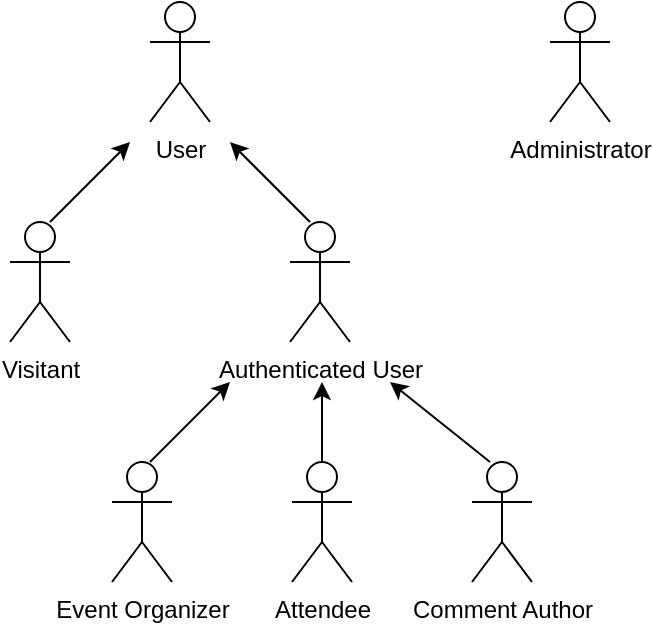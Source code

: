 <mxfile version="21.7.5" type="github">
  <diagram name="Page-1" id="T-q-QK6WSlPgKNuvUnEv">
    <mxGraphModel dx="530" dy="357" grid="1" gridSize="10" guides="1" tooltips="1" connect="1" arrows="1" fold="1" page="1" pageScale="1" pageWidth="850" pageHeight="1100" math="0" shadow="0">
      <root>
        <mxCell id="0" />
        <mxCell id="1" parent="0" />
        <mxCell id="DTFmvOom9XdBedxrRoef-2" value="Comment Author" style="shape=umlActor;verticalLabelPosition=bottom;verticalAlign=top;html=1;outlineConnect=0;" vertex="1" parent="1">
          <mxGeometry x="411" y="310" width="30" height="60" as="geometry" />
        </mxCell>
        <mxCell id="DTFmvOom9XdBedxrRoef-3" value="Authenticated User" style="shape=umlActor;verticalLabelPosition=bottom;verticalAlign=top;html=1;outlineConnect=0;" vertex="1" parent="1">
          <mxGeometry x="320" y="190" width="30" height="60" as="geometry" />
        </mxCell>
        <mxCell id="DTFmvOom9XdBedxrRoef-4" value="Attendee" style="shape=umlActor;verticalLabelPosition=bottom;verticalAlign=top;html=1;outlineConnect=0;" vertex="1" parent="1">
          <mxGeometry x="321" y="310" width="30" height="60" as="geometry" />
        </mxCell>
        <mxCell id="DTFmvOom9XdBedxrRoef-7" value="Event Organizer" style="shape=umlActor;verticalLabelPosition=bottom;verticalAlign=top;html=1;outlineConnect=0;" vertex="1" parent="1">
          <mxGeometry x="231" y="310" width="30" height="60" as="geometry" />
        </mxCell>
        <mxCell id="DTFmvOom9XdBedxrRoef-11" value="Visitant" style="shape=umlActor;verticalLabelPosition=bottom;verticalAlign=top;html=1;outlineConnect=0;" vertex="1" parent="1">
          <mxGeometry x="180" y="190" width="30" height="60" as="geometry" />
        </mxCell>
        <mxCell id="DTFmvOom9XdBedxrRoef-12" value="User" style="shape=umlActor;verticalLabelPosition=bottom;verticalAlign=top;html=1;outlineConnect=0;" vertex="1" parent="1">
          <mxGeometry x="250" y="80" width="30" height="60" as="geometry" />
        </mxCell>
        <mxCell id="DTFmvOom9XdBedxrRoef-13" value="Administrator" style="shape=umlActor;verticalLabelPosition=bottom;verticalAlign=top;html=1;outlineConnect=0;" vertex="1" parent="1">
          <mxGeometry x="450" y="80" width="30" height="60" as="geometry" />
        </mxCell>
        <mxCell id="DTFmvOom9XdBedxrRoef-16" value="" style="endArrow=classic;html=1;rounded=0;" edge="1" parent="1">
          <mxGeometry width="50" height="50" relative="1" as="geometry">
            <mxPoint x="420" y="310" as="sourcePoint" />
            <mxPoint x="370" y="270" as="targetPoint" />
          </mxGeometry>
        </mxCell>
        <mxCell id="DTFmvOom9XdBedxrRoef-17" value="" style="endArrow=classic;html=1;rounded=0;exitX=0.5;exitY=0;exitDx=0;exitDy=0;exitPerimeter=0;" edge="1" parent="1" source="DTFmvOom9XdBedxrRoef-4">
          <mxGeometry width="50" height="50" relative="1" as="geometry">
            <mxPoint x="330" y="310" as="sourcePoint" />
            <mxPoint x="336" y="270" as="targetPoint" />
          </mxGeometry>
        </mxCell>
        <mxCell id="DTFmvOom9XdBedxrRoef-18" value="" style="endArrow=classic;html=1;rounded=0;" edge="1" parent="1">
          <mxGeometry width="50" height="50" relative="1" as="geometry">
            <mxPoint x="250" y="310" as="sourcePoint" />
            <mxPoint x="290" y="270" as="targetPoint" />
          </mxGeometry>
        </mxCell>
        <mxCell id="DTFmvOom9XdBedxrRoef-19" value="" style="endArrow=classic;html=1;rounded=0;" edge="1" parent="1">
          <mxGeometry width="50" height="50" relative="1" as="geometry">
            <mxPoint x="330" y="190" as="sourcePoint" />
            <mxPoint x="290" y="150" as="targetPoint" />
          </mxGeometry>
        </mxCell>
        <mxCell id="DTFmvOom9XdBedxrRoef-20" value="" style="endArrow=classic;html=1;rounded=0;" edge="1" parent="1">
          <mxGeometry width="50" height="50" relative="1" as="geometry">
            <mxPoint x="200" y="190" as="sourcePoint" />
            <mxPoint x="240" y="150" as="targetPoint" />
          </mxGeometry>
        </mxCell>
      </root>
    </mxGraphModel>
  </diagram>
</mxfile>
